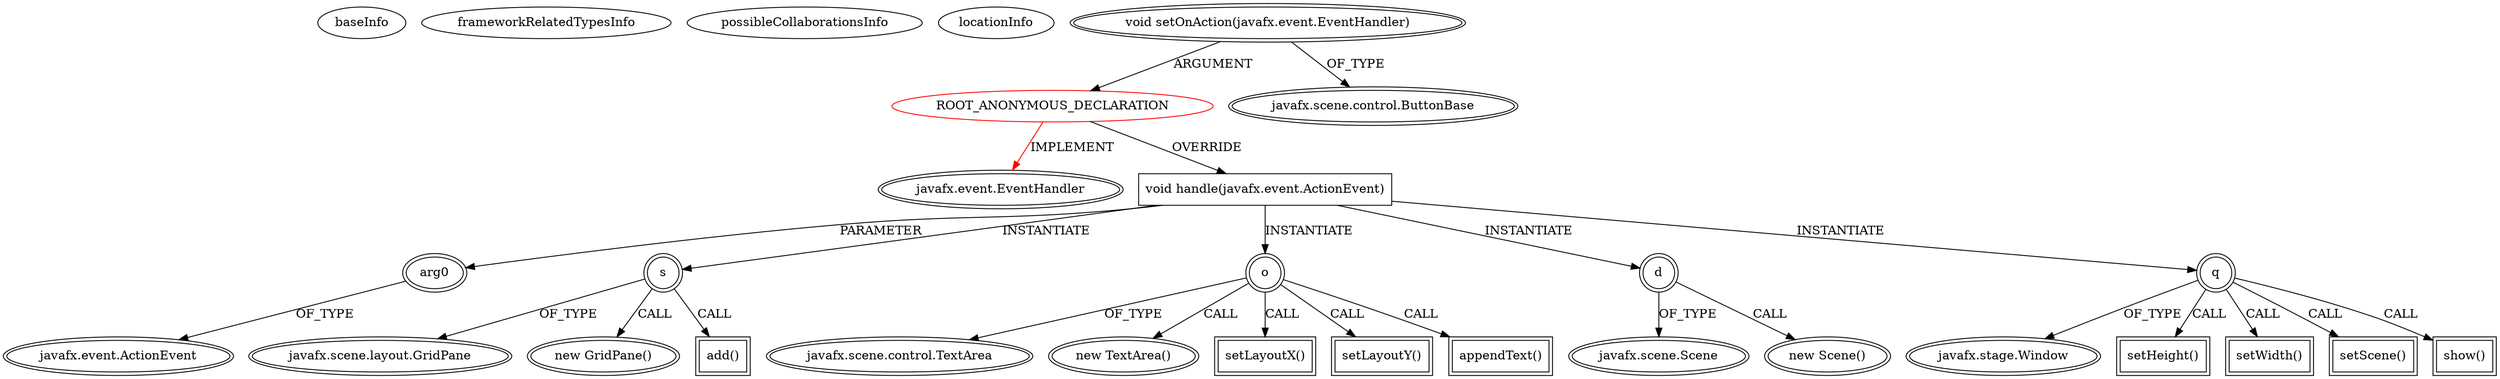 digraph {
baseInfo[graphId=687,category="extension_graph",isAnonymous=true,possibleRelation=false]
frameworkRelatedTypesInfo[0="javafx.event.EventHandler"]
possibleCollaborationsInfo[]
locationInfo[projectName="Johnmalc-JavaFX",filePath="/Johnmalc-JavaFX/JavaFX-master/src/uka/uka.java",contextSignature="void start(javafx.stage.Stage)",graphId="687"]
0[label="ROOT_ANONYMOUS_DECLARATION",vertexType="ROOT_ANONYMOUS_DECLARATION",isFrameworkType=false,color=red]
1[label="javafx.event.EventHandler",vertexType="FRAMEWORK_INTERFACE_TYPE",isFrameworkType=true,peripheries=2]
2[label="void setOnAction(javafx.event.EventHandler)",vertexType="OUTSIDE_CALL",isFrameworkType=true,peripheries=2]
3[label="javafx.scene.control.ButtonBase",vertexType="FRAMEWORK_CLASS_TYPE",isFrameworkType=true,peripheries=2]
4[label="void handle(javafx.event.ActionEvent)",vertexType="OVERRIDING_METHOD_DECLARATION",isFrameworkType=false,shape=box]
5[label="arg0",vertexType="PARAMETER_DECLARATION",isFrameworkType=true,peripheries=2]
6[label="javafx.event.ActionEvent",vertexType="FRAMEWORK_CLASS_TYPE",isFrameworkType=true,peripheries=2]
8[label="s",vertexType="VARIABLE_EXPRESION",isFrameworkType=true,peripheries=2,shape=circle]
9[label="javafx.scene.layout.GridPane",vertexType="FRAMEWORK_CLASS_TYPE",isFrameworkType=true,peripheries=2]
7[label="new GridPane()",vertexType="CONSTRUCTOR_CALL",isFrameworkType=true,peripheries=2]
11[label="o",vertexType="VARIABLE_EXPRESION",isFrameworkType=true,peripheries=2,shape=circle]
12[label="javafx.scene.control.TextArea",vertexType="FRAMEWORK_CLASS_TYPE",isFrameworkType=true,peripheries=2]
10[label="new TextArea()",vertexType="CONSTRUCTOR_CALL",isFrameworkType=true,peripheries=2]
14[label="setLayoutX()",vertexType="INSIDE_CALL",isFrameworkType=true,peripheries=2,shape=box]
16[label="setLayoutY()",vertexType="INSIDE_CALL",isFrameworkType=true,peripheries=2,shape=box]
18[label="appendText()",vertexType="INSIDE_CALL",isFrameworkType=true,peripheries=2,shape=box]
20[label="add()",vertexType="INSIDE_CALL",isFrameworkType=true,peripheries=2,shape=box]
22[label="d",vertexType="VARIABLE_EXPRESION",isFrameworkType=true,peripheries=2,shape=circle]
23[label="javafx.scene.Scene",vertexType="FRAMEWORK_CLASS_TYPE",isFrameworkType=true,peripheries=2]
21[label="new Scene()",vertexType="CONSTRUCTOR_CALL",isFrameworkType=true,peripheries=2]
24[label="q",vertexType="VARIABLE_EXPRESION",isFrameworkType=true,peripheries=2,shape=circle]
26[label="javafx.stage.Window",vertexType="FRAMEWORK_CLASS_TYPE",isFrameworkType=true,peripheries=2]
25[label="setHeight()",vertexType="INSIDE_CALL",isFrameworkType=true,peripheries=2,shape=box]
28[label="setWidth()",vertexType="INSIDE_CALL",isFrameworkType=true,peripheries=2,shape=box]
30[label="setScene()",vertexType="INSIDE_CALL",isFrameworkType=true,peripheries=2,shape=box]
32[label="show()",vertexType="INSIDE_CALL",isFrameworkType=true,peripheries=2,shape=box]
0->1[label="IMPLEMENT",color=red]
2->0[label="ARGUMENT"]
2->3[label="OF_TYPE"]
0->4[label="OVERRIDE"]
5->6[label="OF_TYPE"]
4->5[label="PARAMETER"]
4->8[label="INSTANTIATE"]
8->9[label="OF_TYPE"]
8->7[label="CALL"]
4->11[label="INSTANTIATE"]
11->12[label="OF_TYPE"]
11->10[label="CALL"]
11->14[label="CALL"]
11->16[label="CALL"]
11->18[label="CALL"]
8->20[label="CALL"]
4->22[label="INSTANTIATE"]
22->23[label="OF_TYPE"]
22->21[label="CALL"]
4->24[label="INSTANTIATE"]
24->26[label="OF_TYPE"]
24->25[label="CALL"]
24->28[label="CALL"]
24->30[label="CALL"]
24->32[label="CALL"]
}
